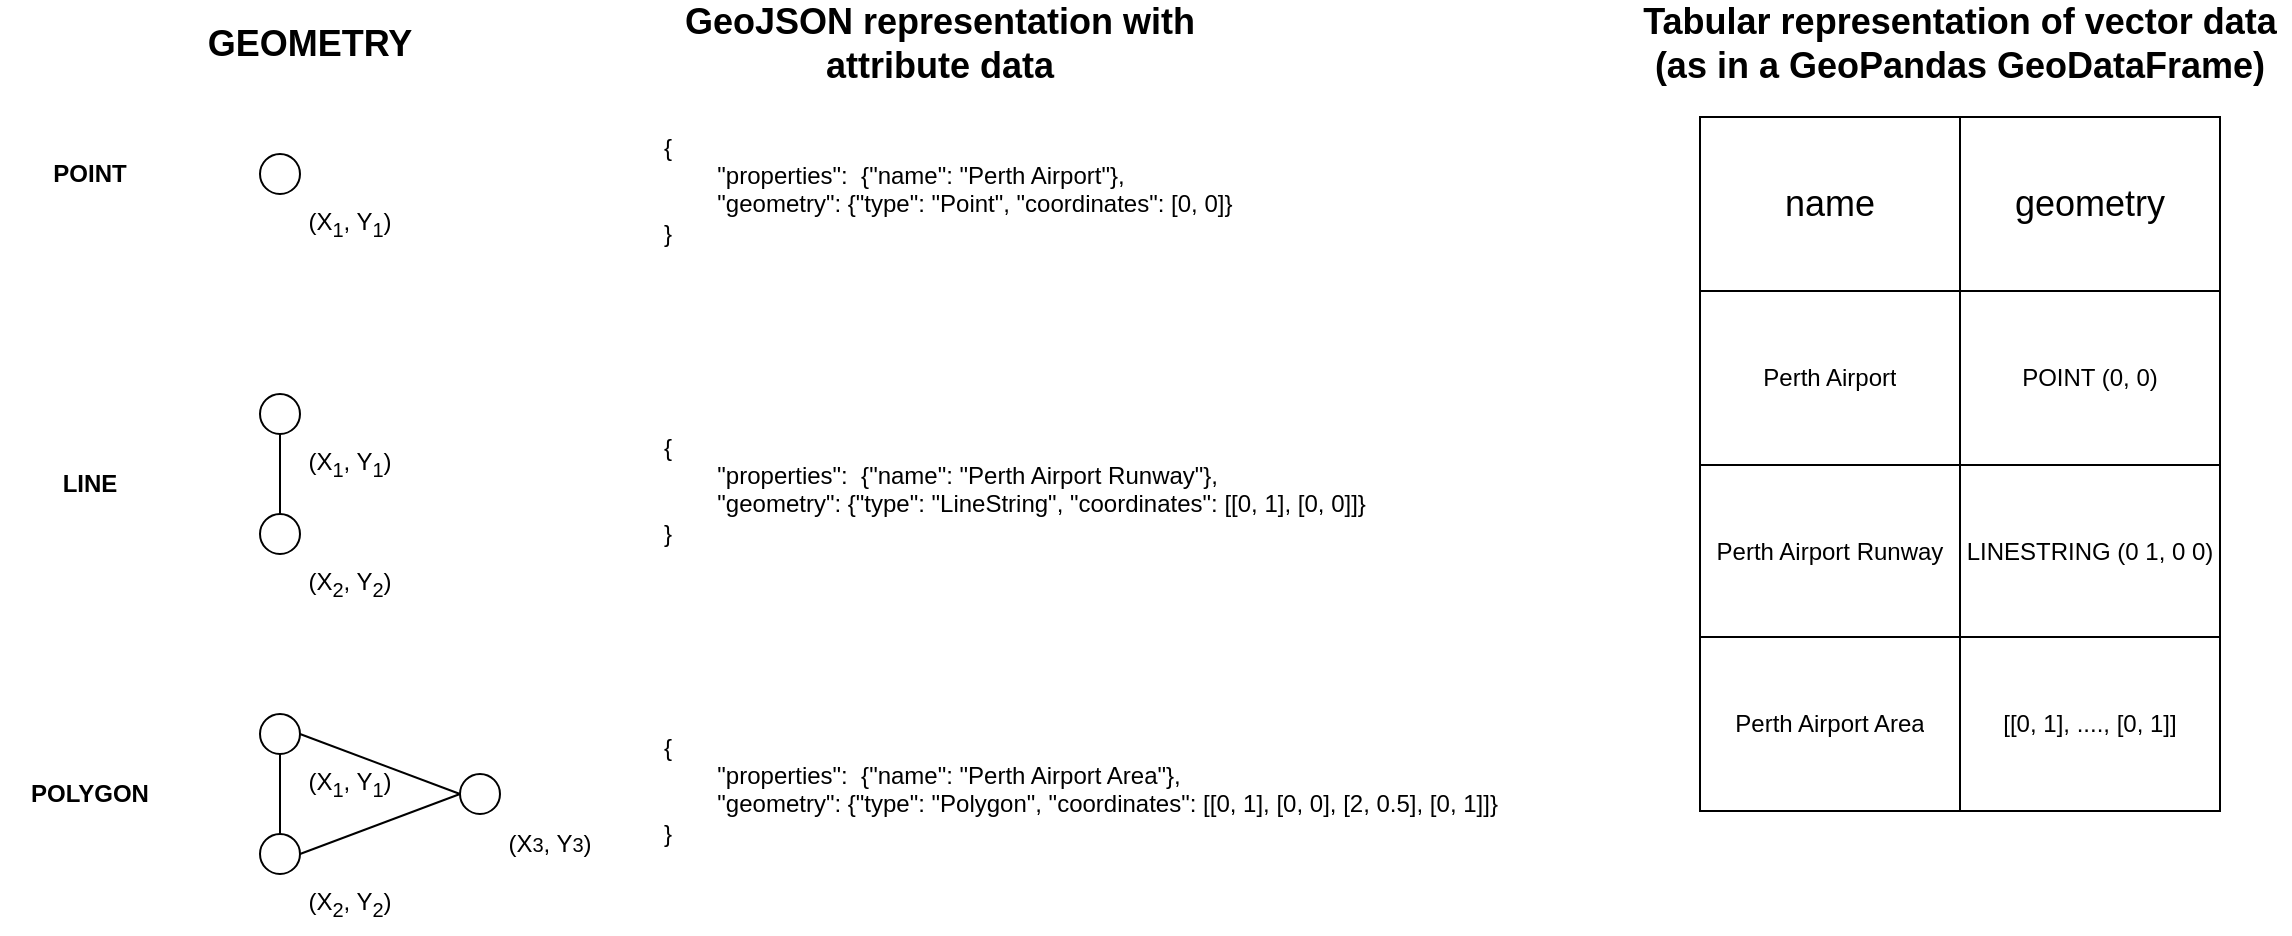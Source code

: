 <mxfile version="15.8.7" type="device"><diagram id="znj9Y0g8ZuXd1S3m67F2" name="Page-1"><mxGraphModel dx="1759" dy="587" grid="1" gridSize="10" guides="1" tooltips="1" connect="1" arrows="1" fold="1" page="1" pageScale="1" pageWidth="827" pageHeight="1169" math="0" shadow="0"><root><mxCell id="0"/><mxCell id="1" parent="0"/><mxCell id="BS8A1ixCtuHV1Nlb6x87-1" value="" style="ellipse;whiteSpace=wrap;html=1;aspect=fixed;" parent="1" vertex="1"><mxGeometry x="80" y="120" width="20" height="20" as="geometry"/></mxCell><mxCell id="BS8A1ixCtuHV1Nlb6x87-3" value="" style="ellipse;whiteSpace=wrap;html=1;aspect=fixed;" parent="1" vertex="1"><mxGeometry x="80" y="240" width="20" height="20" as="geometry"/></mxCell><mxCell id="BS8A1ixCtuHV1Nlb6x87-4" value="(X&lt;sub&gt;1&lt;/sub&gt;, Y&lt;sub&gt;1&lt;/sub&gt;)" style="text;html=1;strokeColor=none;fillColor=none;align=center;verticalAlign=middle;whiteSpace=wrap;rounded=0;" parent="1" vertex="1"><mxGeometry x="100" y="260" width="50" height="30" as="geometry"/></mxCell><mxCell id="BS8A1ixCtuHV1Nlb6x87-9" value="" style="edgeStyle=orthogonalEdgeStyle;rounded=0;orthogonalLoop=1;jettySize=auto;html=1;endArrow=none;endFill=0;" parent="1" source="BS8A1ixCtuHV1Nlb6x87-7" target="BS8A1ixCtuHV1Nlb6x87-3" edge="1"><mxGeometry relative="1" as="geometry"/></mxCell><mxCell id="BS8A1ixCtuHV1Nlb6x87-7" value="" style="ellipse;whiteSpace=wrap;html=1;aspect=fixed;" parent="1" vertex="1"><mxGeometry x="80" y="300" width="20" height="20" as="geometry"/></mxCell><mxCell id="BS8A1ixCtuHV1Nlb6x87-8" value="(X&lt;sub&gt;2&lt;/sub&gt;, Y&lt;sub&gt;2&lt;/sub&gt;)" style="text;html=1;strokeColor=none;fillColor=none;align=center;verticalAlign=middle;whiteSpace=wrap;rounded=0;" parent="1" vertex="1"><mxGeometry x="100" y="320" width="50" height="30" as="geometry"/></mxCell><mxCell id="BS8A1ixCtuHV1Nlb6x87-11" value="" style="ellipse;whiteSpace=wrap;html=1;aspect=fixed;" parent="1" vertex="1"><mxGeometry x="80" y="400" width="20" height="20" as="geometry"/></mxCell><mxCell id="BS8A1ixCtuHV1Nlb6x87-12" value="(X&lt;sub&gt;1&lt;/sub&gt;, Y&lt;sub&gt;1&lt;/sub&gt;)" style="text;html=1;strokeColor=none;fillColor=none;align=center;verticalAlign=middle;whiteSpace=wrap;rounded=0;" parent="1" vertex="1"><mxGeometry x="100" y="420" width="50" height="30" as="geometry"/></mxCell><mxCell id="BS8A1ixCtuHV1Nlb6x87-13" value="" style="edgeStyle=orthogonalEdgeStyle;rounded=0;orthogonalLoop=1;jettySize=auto;html=1;endArrow=none;endFill=0;" parent="1" source="BS8A1ixCtuHV1Nlb6x87-14" target="BS8A1ixCtuHV1Nlb6x87-11" edge="1"><mxGeometry relative="1" as="geometry"/></mxCell><mxCell id="BS8A1ixCtuHV1Nlb6x87-14" value="" style="ellipse;whiteSpace=wrap;html=1;aspect=fixed;" parent="1" vertex="1"><mxGeometry x="80" y="460" width="20" height="20" as="geometry"/></mxCell><mxCell id="BS8A1ixCtuHV1Nlb6x87-15" value="(X&lt;sub&gt;2&lt;/sub&gt;, Y&lt;sub&gt;2&lt;/sub&gt;)" style="text;html=1;strokeColor=none;fillColor=none;align=center;verticalAlign=middle;whiteSpace=wrap;rounded=0;" parent="1" vertex="1"><mxGeometry x="100" y="480" width="50" height="30" as="geometry"/></mxCell><mxCell id="BS8A1ixCtuHV1Nlb6x87-16" value="" style="ellipse;whiteSpace=wrap;html=1;aspect=fixed;" parent="1" vertex="1"><mxGeometry x="180" y="430" width="20" height="20" as="geometry"/></mxCell><mxCell id="BS8A1ixCtuHV1Nlb6x87-17" value="(X&lt;span style=&quot;font-size: 10px&quot;&gt;3&lt;/span&gt;, Y&lt;span style=&quot;font-size: 10px&quot;&gt;3&lt;/span&gt;)" style="text;html=1;strokeColor=none;fillColor=none;align=center;verticalAlign=middle;whiteSpace=wrap;rounded=0;" parent="1" vertex="1"><mxGeometry x="200" y="450" width="50" height="30" as="geometry"/></mxCell><mxCell id="BS8A1ixCtuHV1Nlb6x87-18" value="" style="endArrow=none;html=1;rounded=0;exitX=1;exitY=0.5;exitDx=0;exitDy=0;entryX=0;entryY=0.5;entryDx=0;entryDy=0;" parent="1" source="BS8A1ixCtuHV1Nlb6x87-14" target="BS8A1ixCtuHV1Nlb6x87-16" edge="1"><mxGeometry width="50" height="50" relative="1" as="geometry"><mxPoint x="390" y="320" as="sourcePoint"/><mxPoint x="440" y="270" as="targetPoint"/></mxGeometry></mxCell><mxCell id="BS8A1ixCtuHV1Nlb6x87-19" value="" style="endArrow=none;html=1;rounded=0;entryX=1;entryY=0.5;entryDx=0;entryDy=0;" parent="1" target="BS8A1ixCtuHV1Nlb6x87-11" edge="1"><mxGeometry width="50" height="50" relative="1" as="geometry"><mxPoint x="180" y="440" as="sourcePoint"/><mxPoint x="440" y="270" as="targetPoint"/></mxGeometry></mxCell><mxCell id="BS8A1ixCtuHV1Nlb6x87-20" value="(X&lt;sub&gt;1&lt;/sub&gt;, Y&lt;sub&gt;1&lt;/sub&gt;)" style="text;html=1;strokeColor=none;fillColor=none;align=center;verticalAlign=middle;whiteSpace=wrap;rounded=0;" parent="1" vertex="1"><mxGeometry x="100" y="140" width="50" height="30" as="geometry"/></mxCell><mxCell id="BS8A1ixCtuHV1Nlb6x87-22" value="{&lt;br&gt;&lt;span style=&quot;white-space: pre&quot;&gt;&#9;&lt;/span&gt;&quot;properties&quot;:&amp;nbsp; {&quot;name&quot;: &quot;Perth Airport&quot;},&lt;br&gt;&lt;span style=&quot;white-space: pre&quot;&gt;&#9;&lt;/span&gt;&quot;geometry&quot;: {&quot;type&quot;: &quot;Point&quot;, &quot;coordinates&quot;: [0, 0]}&lt;br&gt;}&amp;nbsp;&lt;br&gt;&lt;span style=&quot;white-space: pre&quot;&gt;&#9;&lt;/span&gt;" style="text;html=1;strokeColor=none;fillColor=none;align=left;verticalAlign=middle;whiteSpace=wrap;rounded=0;" parent="1" vertex="1"><mxGeometry x="280" y="110" width="310" height="70" as="geometry"/></mxCell><mxCell id="BS8A1ixCtuHV1Nlb6x87-23" value="&lt;b&gt;&lt;font style=&quot;font-size: 18px&quot;&gt;GEOMETRY&lt;/font&gt;&lt;/b&gt;" style="text;html=1;strokeColor=none;fillColor=none;align=center;verticalAlign=middle;whiteSpace=wrap;rounded=0;" parent="1" vertex="1"><mxGeometry x="60" y="50" width="90" height="30" as="geometry"/></mxCell><mxCell id="BS8A1ixCtuHV1Nlb6x87-24" value="&lt;b&gt;POINT&lt;/b&gt;" style="text;html=1;strokeColor=none;fillColor=none;align=center;verticalAlign=middle;whiteSpace=wrap;rounded=0;" parent="1" vertex="1"><mxGeometry x="-50" y="115" width="90" height="30" as="geometry"/></mxCell><mxCell id="BS8A1ixCtuHV1Nlb6x87-25" value="&lt;b&gt;LINE&lt;/b&gt;" style="text;html=1;strokeColor=none;fillColor=none;align=center;verticalAlign=middle;whiteSpace=wrap;rounded=0;" parent="1" vertex="1"><mxGeometry x="-50" y="270" width="90" height="30" as="geometry"/></mxCell><mxCell id="BS8A1ixCtuHV1Nlb6x87-26" value="&lt;b&gt;POLYGON&lt;/b&gt;" style="text;html=1;strokeColor=none;fillColor=none;align=center;verticalAlign=middle;whiteSpace=wrap;rounded=0;" parent="1" vertex="1"><mxGeometry x="-50" y="425" width="90" height="30" as="geometry"/></mxCell><mxCell id="BS8A1ixCtuHV1Nlb6x87-27" value="{&lt;br&gt;&lt;span style=&quot;white-space: pre&quot;&gt;&#9;&lt;/span&gt;&quot;properties&quot;:&amp;nbsp; {&quot;name&quot;: &quot;Perth Airport Runway&quot;},&lt;br&gt;&lt;span style=&quot;white-space: pre&quot;&gt;&#9;&lt;/span&gt;&quot;geometry&quot;: {&quot;type&quot;: &quot;LineString&quot;, &quot;coordinates&quot;: [[0, 1], [0, 0]]}&lt;br&gt;}&amp;nbsp;&lt;br&gt;&lt;span style=&quot;white-space: pre&quot;&gt;&#9;&lt;/span&gt;" style="text;html=1;strokeColor=none;fillColor=none;align=left;verticalAlign=middle;whiteSpace=wrap;rounded=0;" parent="1" vertex="1"><mxGeometry x="280" y="260" width="390" height="70" as="geometry"/></mxCell><mxCell id="BS8A1ixCtuHV1Nlb6x87-28" value="{&lt;br&gt;&lt;span style=&quot;white-space: pre&quot;&gt;&#9;&lt;/span&gt;&quot;properties&quot;:&amp;nbsp; {&quot;name&quot;: &quot;Perth Airport Area&quot;},&lt;br&gt;&lt;span style=&quot;white-space: pre&quot;&gt;&#9;&lt;/span&gt;&quot;geometry&quot;: {&quot;type&quot;: &quot;Polygon&quot;, &quot;coordinates&quot;: [[0, 1], [0, 0], [2, 0.5], [0, 1]]}&lt;br&gt;}&amp;nbsp;&lt;br&gt;&lt;span style=&quot;white-space: pre&quot;&gt;&#9;&lt;/span&gt;" style="text;html=1;strokeColor=none;fillColor=none;align=left;verticalAlign=middle;whiteSpace=wrap;rounded=0;" parent="1" vertex="1"><mxGeometry x="280" y="410" width="440" height="70" as="geometry"/></mxCell><mxCell id="BS8A1ixCtuHV1Nlb6x87-29" value="&lt;b&gt;&lt;font style=&quot;font-size: 18px&quot;&gt;GeoJSON representation with attribute data&lt;/font&gt;&lt;/b&gt;" style="text;html=1;strokeColor=none;fillColor=none;align=center;verticalAlign=middle;whiteSpace=wrap;rounded=0;" parent="1" vertex="1"><mxGeometry x="280" y="50" width="280" height="30" as="geometry"/></mxCell><mxCell id="BS8A1ixCtuHV1Nlb6x87-30" value="" style="shape=table;html=1;whiteSpace=wrap;startSize=0;container=1;collapsible=0;childLayout=tableLayout;" parent="1" vertex="1"><mxGeometry x="800" y="101.5" width="260" height="347" as="geometry"/></mxCell><mxCell id="BS8A1ixCtuHV1Nlb6x87-43" style="shape=partialRectangle;html=1;whiteSpace=wrap;collapsible=0;dropTarget=0;pointerEvents=0;fillColor=none;top=0;left=0;bottom=0;right=0;points=[[0,0.5],[1,0.5]];portConstraint=eastwest;" parent="BS8A1ixCtuHV1Nlb6x87-30" vertex="1"><mxGeometry width="260" height="87" as="geometry"/></mxCell><mxCell id="BS8A1ixCtuHV1Nlb6x87-44" value="&lt;font style=&quot;font-size: 18px&quot;&gt;name&lt;/font&gt;" style="shape=partialRectangle;html=1;whiteSpace=wrap;connectable=0;fillColor=none;top=0;left=0;bottom=0;right=0;overflow=hidden;pointerEvents=1;strokeColor=none;" parent="BS8A1ixCtuHV1Nlb6x87-43" vertex="1"><mxGeometry width="130" height="87" as="geometry"><mxRectangle width="130" height="87" as="alternateBounds"/></mxGeometry></mxCell><mxCell id="BS8A1ixCtuHV1Nlb6x87-45" value="&lt;font style=&quot;font-size: 18px&quot;&gt;geometry&lt;/font&gt;" style="shape=partialRectangle;html=1;whiteSpace=wrap;connectable=0;fillColor=none;top=0;left=0;bottom=0;right=0;overflow=hidden;pointerEvents=1;" parent="BS8A1ixCtuHV1Nlb6x87-43" vertex="1"><mxGeometry x="130" width="130" height="87" as="geometry"><mxRectangle width="130" height="87" as="alternateBounds"/></mxGeometry></mxCell><mxCell id="BS8A1ixCtuHV1Nlb6x87-31" value="" style="shape=partialRectangle;html=1;whiteSpace=wrap;collapsible=0;dropTarget=0;pointerEvents=0;fillColor=none;top=0;left=0;bottom=0;right=0;points=[[0,0.5],[1,0.5]];portConstraint=eastwest;" parent="BS8A1ixCtuHV1Nlb6x87-30" vertex="1"><mxGeometry y="87" width="260" height="87" as="geometry"/></mxCell><mxCell id="BS8A1ixCtuHV1Nlb6x87-32" value="&lt;span&gt;Perth Airport&lt;/span&gt;" style="shape=partialRectangle;html=1;whiteSpace=wrap;connectable=0;fillColor=none;top=0;left=0;bottom=0;right=0;overflow=hidden;pointerEvents=1;" parent="BS8A1ixCtuHV1Nlb6x87-31" vertex="1"><mxGeometry width="130" height="87" as="geometry"><mxRectangle width="130" height="87" as="alternateBounds"/></mxGeometry></mxCell><mxCell id="BS8A1ixCtuHV1Nlb6x87-33" value="POINT (0, 0)" style="shape=partialRectangle;html=1;whiteSpace=wrap;connectable=0;fillColor=none;top=0;left=0;bottom=0;right=0;overflow=hidden;pointerEvents=1;" parent="BS8A1ixCtuHV1Nlb6x87-31" vertex="1"><mxGeometry x="130" width="130" height="87" as="geometry"><mxRectangle width="130" height="87" as="alternateBounds"/></mxGeometry></mxCell><mxCell id="BS8A1ixCtuHV1Nlb6x87-35" value="" style="shape=partialRectangle;html=1;whiteSpace=wrap;collapsible=0;dropTarget=0;pointerEvents=0;fillColor=none;top=0;left=0;bottom=0;right=0;points=[[0,0.5],[1,0.5]];portConstraint=eastwest;" parent="BS8A1ixCtuHV1Nlb6x87-30" vertex="1"><mxGeometry y="174" width="260" height="86" as="geometry"/></mxCell><mxCell id="BS8A1ixCtuHV1Nlb6x87-36" value="&lt;span&gt;Perth Airport Runway&lt;/span&gt;" style="shape=partialRectangle;html=1;whiteSpace=wrap;connectable=0;fillColor=none;top=0;left=0;bottom=0;right=0;overflow=hidden;pointerEvents=1;" parent="BS8A1ixCtuHV1Nlb6x87-35" vertex="1"><mxGeometry width="130" height="86" as="geometry"><mxRectangle width="130" height="86" as="alternateBounds"/></mxGeometry></mxCell><mxCell id="BS8A1ixCtuHV1Nlb6x87-37" value="LINESTRING (0 1, 0 0)" style="shape=partialRectangle;html=1;whiteSpace=wrap;connectable=0;fillColor=none;top=0;left=0;bottom=0;right=0;overflow=hidden;pointerEvents=1;" parent="BS8A1ixCtuHV1Nlb6x87-35" vertex="1"><mxGeometry x="130" width="130" height="86" as="geometry"><mxRectangle width="130" height="86" as="alternateBounds"/></mxGeometry></mxCell><mxCell id="BS8A1ixCtuHV1Nlb6x87-39" value="" style="shape=partialRectangle;html=1;whiteSpace=wrap;collapsible=0;dropTarget=0;pointerEvents=0;fillColor=none;top=0;left=0;bottom=0;right=0;points=[[0,0.5],[1,0.5]];portConstraint=eastwest;" parent="BS8A1ixCtuHV1Nlb6x87-30" vertex="1"><mxGeometry y="260" width="260" height="87" as="geometry"/></mxCell><mxCell id="BS8A1ixCtuHV1Nlb6x87-40" value="&lt;span&gt;Perth Airport Area&lt;/span&gt;" style="shape=partialRectangle;html=1;whiteSpace=wrap;connectable=0;fillColor=none;top=0;left=0;bottom=0;right=0;overflow=hidden;pointerEvents=1;" parent="BS8A1ixCtuHV1Nlb6x87-39" vertex="1"><mxGeometry width="130" height="87" as="geometry"><mxRectangle width="130" height="87" as="alternateBounds"/></mxGeometry></mxCell><mxCell id="BS8A1ixCtuHV1Nlb6x87-41" value="[[0, 1], ...., [0, 1]]" style="shape=partialRectangle;html=1;whiteSpace=wrap;connectable=0;fillColor=none;top=0;left=0;bottom=0;right=0;overflow=hidden;pointerEvents=1;" parent="BS8A1ixCtuHV1Nlb6x87-39" vertex="1"><mxGeometry x="130" width="130" height="87" as="geometry"><mxRectangle width="130" height="87" as="alternateBounds"/></mxGeometry></mxCell><mxCell id="BS8A1ixCtuHV1Nlb6x87-47" value="&lt;b&gt;&lt;font style=&quot;font-size: 18px&quot;&gt;Tabular representation of vector data (as in a GeoPandas GeoDataFrame)&lt;/font&gt;&lt;/b&gt;" style="text;html=1;strokeColor=none;fillColor=none;align=center;verticalAlign=middle;whiteSpace=wrap;rounded=0;" parent="1" vertex="1"><mxGeometry x="765" y="50" width="330" height="30" as="geometry"/></mxCell></root></mxGraphModel></diagram></mxfile>